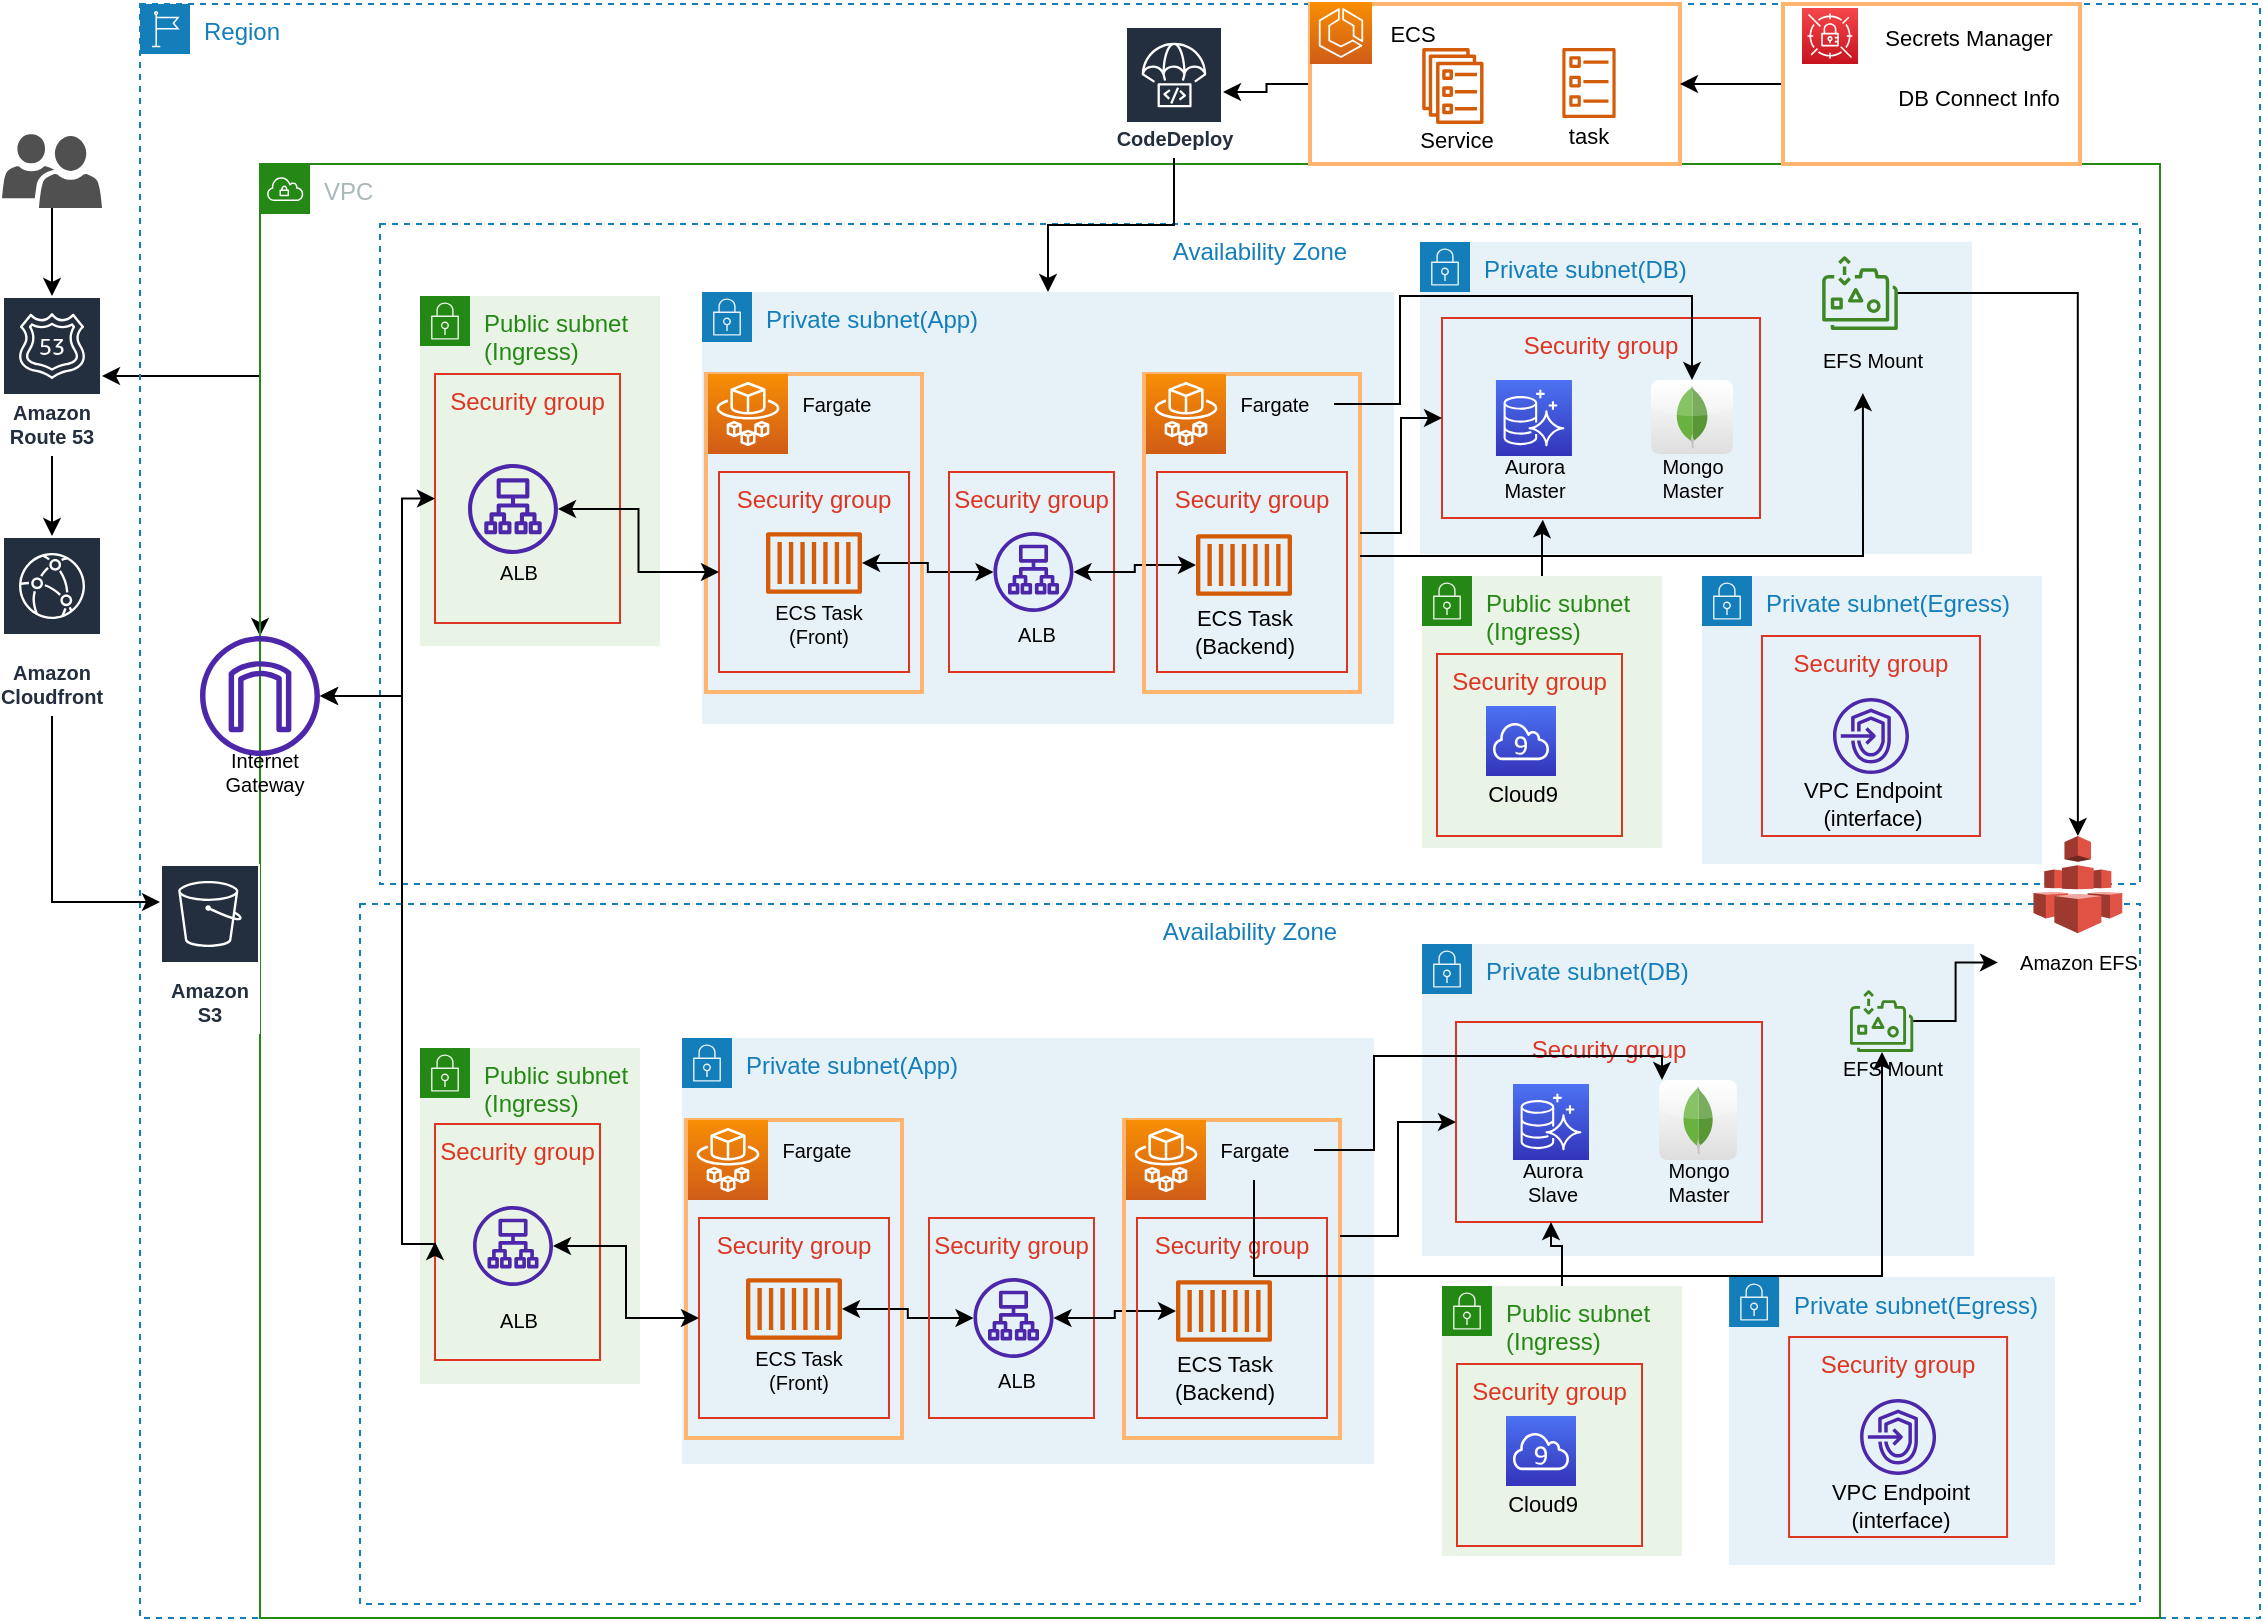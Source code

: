 <mxfile version="20.1.1" type="github">
  <diagram id="AZgkyws2W7R_N9yS9WG-" name="Common Architecture">
    <mxGraphModel dx="1584" dy="857" grid="1" gridSize="10" guides="1" tooltips="1" connect="1" arrows="1" fold="1" page="1" pageScale="1" pageWidth="1169" pageHeight="827" math="0" shadow="0">
      <root>
        <mxCell id="0" />
        <mxCell id="1" parent="0" />
        <mxCell id="N06IJC54E89xGtOMu8dl-19" style="edgeStyle=orthogonalEdgeStyle;rounded=0;orthogonalLoop=1;jettySize=auto;html=1;startArrow=none;startFill=0;endArrow=classic;endFill=1;" parent="1" source="N06IJC54E89xGtOMu8dl-1" target="N06IJC54E89xGtOMu8dl-18" edge="1">
          <mxGeometry relative="1" as="geometry" />
        </mxCell>
        <mxCell id="q9BfVzbcx8qF1BkCtmnu-74" style="edgeStyle=orthogonalEdgeStyle;rounded=0;orthogonalLoop=1;jettySize=auto;html=1;fontSize=11;startArrow=classic;startFill=1;" edge="1" parent="1" source="N06IJC54E89xGtOMu8dl-1" target="N06IJC54E89xGtOMu8dl-22">
          <mxGeometry relative="1" as="geometry" />
        </mxCell>
        <mxCell id="N06IJC54E89xGtOMu8dl-1" value="Amazon Route 53" style="sketch=0;outlineConnect=0;fontColor=#232F3E;gradientColor=none;strokeColor=#ffffff;fillColor=#232F3E;dashed=0;verticalLabelPosition=middle;verticalAlign=bottom;align=center;html=1;whiteSpace=wrap;fontSize=10;fontStyle=1;spacing=3;shape=mxgraph.aws4.productIcon;prIcon=mxgraph.aws4.route_53;" parent="1" vertex="1">
          <mxGeometry x="20" y="160" width="50" height="80" as="geometry" />
        </mxCell>
        <mxCell id="N06IJC54E89xGtOMu8dl-15" value="Region" style="points=[[0,0],[0.25,0],[0.5,0],[0.75,0],[1,0],[1,0.25],[1,0.5],[1,0.75],[1,1],[0.75,1],[0.5,1],[0.25,1],[0,1],[0,0.75],[0,0.5],[0,0.25]];outlineConnect=0;gradientColor=none;html=1;whiteSpace=wrap;fontSize=12;fontStyle=0;container=1;pointerEvents=0;collapsible=0;recursiveResize=0;shape=mxgraph.aws4.group;grIcon=mxgraph.aws4.group_region;strokeColor=#147EBA;fillColor=none;verticalAlign=top;align=left;spacingLeft=30;fontColor=#147EBA;dashed=1;" parent="1" vertex="1">
          <mxGeometry x="89" y="14" width="1060" height="807" as="geometry" />
        </mxCell>
        <mxCell id="N06IJC54E89xGtOMu8dl-4" value="VPC" style="points=[[0,0],[0.25,0],[0.5,0],[0.75,0],[1,0],[1,0.25],[1,0.5],[1,0.75],[1,1],[0.75,1],[0.5,1],[0.25,1],[0,1],[0,0.75],[0,0.5],[0,0.25]];outlineConnect=0;gradientColor=none;html=1;whiteSpace=wrap;fontSize=12;fontStyle=0;container=1;pointerEvents=0;collapsible=0;recursiveResize=0;shape=mxgraph.aws4.group;grIcon=mxgraph.aws4.group_vpc;strokeColor=#248814;fillColor=none;verticalAlign=top;align=left;spacingLeft=30;fontColor=#AAB7B8;dashed=0;" parent="N06IJC54E89xGtOMu8dl-15" vertex="1">
          <mxGeometry x="60" y="80" width="950" height="727" as="geometry" />
        </mxCell>
        <mxCell id="N06IJC54E89xGtOMu8dl-43" value="Availability Zone" style="fillColor=none;strokeColor=#147EBA;dashed=1;verticalAlign=top;fontStyle=0;fontColor=#147EBA;" parent="N06IJC54E89xGtOMu8dl-4" vertex="1">
          <mxGeometry x="50" y="370" width="890" height="350" as="geometry" />
        </mxCell>
        <mxCell id="N06IJC54E89xGtOMu8dl-42" value="Availability Zone" style="fillColor=none;strokeColor=#147EBA;dashed=1;verticalAlign=top;fontStyle=0;fontColor=#147EBA;" parent="N06IJC54E89xGtOMu8dl-4" vertex="1">
          <mxGeometry x="60" y="30" width="880" height="330" as="geometry" />
        </mxCell>
        <mxCell id="N06IJC54E89xGtOMu8dl-6" value="Public subnet (Ingress)" style="points=[[0,0],[0.25,0],[0.5,0],[0.75,0],[1,0],[1,0.25],[1,0.5],[1,0.75],[1,1],[0.75,1],[0.5,1],[0.25,1],[0,1],[0,0.75],[0,0.5],[0,0.25]];outlineConnect=0;gradientColor=none;html=1;whiteSpace=wrap;fontSize=12;fontStyle=0;container=1;pointerEvents=0;collapsible=0;recursiveResize=0;shape=mxgraph.aws4.group;grIcon=mxgraph.aws4.group_security_group;grStroke=0;strokeColor=#248814;fillColor=#E9F3E6;verticalAlign=top;align=left;spacingLeft=30;fontColor=#248814;dashed=0;flipH=0;flipV=0;" parent="N06IJC54E89xGtOMu8dl-4" vertex="1">
          <mxGeometry x="80" y="66" width="120" height="175" as="geometry" />
        </mxCell>
        <mxCell id="q9BfVzbcx8qF1BkCtmnu-34" value="Security group" style="fillColor=none;strokeColor=#DD3522;verticalAlign=top;fontStyle=0;fontColor=#DD3522;" vertex="1" parent="N06IJC54E89xGtOMu8dl-6">
          <mxGeometry x="7.5" y="39" width="92.5" height="124.5" as="geometry" />
        </mxCell>
        <mxCell id="q9BfVzbcx8qF1BkCtmnu-32" value="ALB" style="text;html=1;align=center;verticalAlign=middle;resizable=0;points=[];autosize=1;strokeColor=none;fillColor=none;fontSize=10;" vertex="1" parent="N06IJC54E89xGtOMu8dl-6">
          <mxGeometry x="29" y="123" width="40" height="30" as="geometry" />
        </mxCell>
        <mxCell id="N06IJC54E89xGtOMu8dl-7" value="Private subnet(DB)" style="points=[[0,0],[0.25,0],[0.5,0],[0.75,0],[1,0],[1,0.25],[1,0.5],[1,0.75],[1,1],[0.75,1],[0.5,1],[0.25,1],[0,1],[0,0.75],[0,0.5],[0,0.25]];outlineConnect=0;gradientColor=none;html=1;whiteSpace=wrap;fontSize=12;fontStyle=0;container=1;pointerEvents=0;collapsible=0;recursiveResize=0;shape=mxgraph.aws4.group;grIcon=mxgraph.aws4.group_security_group;grStroke=0;strokeColor=#147EBA;fillColor=#E6F2F8;verticalAlign=top;align=left;spacingLeft=30;fontColor=#147EBA;dashed=0;" parent="N06IJC54E89xGtOMu8dl-4" vertex="1">
          <mxGeometry x="580" y="39" width="276" height="156" as="geometry" />
        </mxCell>
        <mxCell id="q9BfVzbcx8qF1BkCtmnu-96" value="Security group" style="fillColor=none;strokeColor=#DD3522;verticalAlign=top;fontStyle=0;fontColor=#DD3522;" vertex="1" parent="N06IJC54E89xGtOMu8dl-7">
          <mxGeometry x="11" y="38" width="159" height="100" as="geometry" />
        </mxCell>
        <mxCell id="N06IJC54E89xGtOMu8dl-9" value="" style="sketch=0;points=[[0,0,0],[0.25,0,0],[0.5,0,0],[0.75,0,0],[1,0,0],[0,1,0],[0.25,1,0],[0.5,1,0],[0.75,1,0],[1,1,0],[0,0.25,0],[0,0.5,0],[0,0.75,0],[1,0.25,0],[1,0.5,0],[1,0.75,0]];outlineConnect=0;fontColor=#232F3E;gradientColor=#4D72F3;gradientDirection=north;fillColor=#3334B9;strokeColor=#ffffff;dashed=0;verticalLabelPosition=bottom;verticalAlign=top;align=center;html=1;fontSize=12;fontStyle=0;aspect=fixed;shape=mxgraph.aws4.resourceIcon;resIcon=mxgraph.aws4.aurora;" parent="N06IJC54E89xGtOMu8dl-7" vertex="1">
          <mxGeometry x="37.98" y="69" width="38" height="38" as="geometry" />
        </mxCell>
        <mxCell id="KhF0lmoxoPOz-8fGIzww-19" value="Aurora&lt;br&gt;Master" style="text;html=1;align=center;verticalAlign=middle;resizable=0;points=[];autosize=1;strokeColor=none;fillColor=none;fontSize=10;" parent="N06IJC54E89xGtOMu8dl-7" vertex="1">
          <mxGeometry x="31.98" y="98" width="50" height="40" as="geometry" />
        </mxCell>
        <mxCell id="N06IJC54E89xGtOMu8dl-10" value="" style="dashed=0;outlineConnect=0;html=1;align=center;labelPosition=center;verticalLabelPosition=bottom;verticalAlign=top;shape=mxgraph.webicons.mongodb;gradientColor=#DFDEDE" parent="N06IJC54E89xGtOMu8dl-7" vertex="1">
          <mxGeometry x="115.5" y="69" width="41" height="37" as="geometry" />
        </mxCell>
        <mxCell id="q9BfVzbcx8qF1BkCtmnu-106" value="Mongo&lt;br&gt;Master" style="text;html=1;align=center;verticalAlign=middle;resizable=0;points=[];autosize=1;strokeColor=none;fillColor=none;fontSize=10;" vertex="1" parent="N06IJC54E89xGtOMu8dl-7">
          <mxGeometry x="111" y="98" width="50" height="40" as="geometry" />
        </mxCell>
        <mxCell id="KhF0lmoxoPOz-8fGIzww-4" value="" style="sketch=0;outlineConnect=0;fontColor=#232F3E;gradientColor=none;fillColor=#3F8624;strokeColor=none;dashed=0;verticalLabelPosition=bottom;verticalAlign=top;align=center;html=1;fontSize=12;fontStyle=0;aspect=fixed;pointerEvents=1;shape=mxgraph.aws4.elastic_file_system_infrequent_access;" parent="N06IJC54E89xGtOMu8dl-7" vertex="1">
          <mxGeometry x="201" y="7" width="38" height="37.03" as="geometry" />
        </mxCell>
        <mxCell id="N06IJC54E89xGtOMu8dl-32" value="Private subnet(App)" style="points=[[0,0],[0.25,0],[0.5,0],[0.75,0],[1,0],[1,0.25],[1,0.5],[1,0.75],[1,1],[0.75,1],[0.5,1],[0.25,1],[0,1],[0,0.75],[0,0.5],[0,0.25]];outlineConnect=0;gradientColor=none;html=1;whiteSpace=wrap;fontSize=12;fontStyle=0;container=1;pointerEvents=0;collapsible=0;recursiveResize=0;shape=mxgraph.aws4.group;grIcon=mxgraph.aws4.group_security_group;grStroke=0;strokeColor=#147EBA;fillColor=#E6F2F8;verticalAlign=top;align=left;spacingLeft=30;fontColor=#147EBA;dashed=0;" parent="N06IJC54E89xGtOMu8dl-4" vertex="1">
          <mxGeometry x="221" y="64" width="346" height="216" as="geometry" />
        </mxCell>
        <mxCell id="q9BfVzbcx8qF1BkCtmnu-17" value="" style="rounded=0;whiteSpace=wrap;html=1;fillColor=none;strokeColor=#FFB570;strokeWidth=2;" vertex="1" parent="N06IJC54E89xGtOMu8dl-32">
          <mxGeometry x="2" y="41" width="108" height="159" as="geometry" />
        </mxCell>
        <mxCell id="q9BfVzbcx8qF1BkCtmnu-16" value="" style="sketch=0;points=[[0,0,0],[0.25,0,0],[0.5,0,0],[0.75,0,0],[1,0,0],[0,1,0],[0.25,1,0],[0.5,1,0],[0.75,1,0],[1,1,0],[0,0.25,0],[0,0.5,0],[0,0.75,0],[1,0.25,0],[1,0.5,0],[1,0.75,0]];outlineConnect=0;fontColor=#232F3E;gradientColor=#F78E04;gradientDirection=north;fillColor=#D05C17;strokeColor=#ffffff;dashed=0;verticalLabelPosition=bottom;verticalAlign=top;align=center;html=1;fontSize=12;fontStyle=0;aspect=fixed;shape=mxgraph.aws4.resourceIcon;resIcon=mxgraph.aws4.fargate;" vertex="1" parent="N06IJC54E89xGtOMu8dl-32">
          <mxGeometry x="3" y="41" width="40" height="40" as="geometry" />
        </mxCell>
        <mxCell id="q9BfVzbcx8qF1BkCtmnu-21" value="Fargate" style="text;html=1;align=center;verticalAlign=middle;resizable=0;points=[];autosize=1;strokeColor=none;fillColor=none;fontSize=10;" vertex="1" parent="N06IJC54E89xGtOMu8dl-32">
          <mxGeometry x="37" y="41" width="60" height="30" as="geometry" />
        </mxCell>
        <mxCell id="q9BfVzbcx8qF1BkCtmnu-42" style="edgeStyle=orthogonalEdgeStyle;rounded=0;orthogonalLoop=1;jettySize=auto;html=1;startArrow=classic;startFill=1;" edge="1" parent="N06IJC54E89xGtOMu8dl-32" source="q9BfVzbcx8qF1BkCtmnu-23" target="q9BfVzbcx8qF1BkCtmnu-39">
          <mxGeometry relative="1" as="geometry" />
        </mxCell>
        <mxCell id="q9BfVzbcx8qF1BkCtmnu-23" value="" style="sketch=0;outlineConnect=0;fontColor=#232F3E;gradientColor=none;fillColor=#D45B07;strokeColor=none;dashed=0;verticalLabelPosition=bottom;verticalAlign=top;align=center;html=1;fontSize=12;fontStyle=0;aspect=fixed;pointerEvents=1;shape=mxgraph.aws4.container_1;" vertex="1" parent="N06IJC54E89xGtOMu8dl-32">
          <mxGeometry x="32" y="120" width="48" height="31" as="geometry" />
        </mxCell>
        <mxCell id="q9BfVzbcx8qF1BkCtmnu-24" value="ECS Task&lt;br&gt;(Front)" style="text;html=1;align=center;verticalAlign=middle;resizable=0;points=[];autosize=1;strokeColor=none;fillColor=none;fontSize=10;" vertex="1" parent="N06IJC54E89xGtOMu8dl-32">
          <mxGeometry x="23" y="146" width="70" height="40" as="geometry" />
        </mxCell>
        <mxCell id="q9BfVzbcx8qF1BkCtmnu-38" value="Security group" style="fillColor=none;strokeColor=#DD3522;verticalAlign=top;fontStyle=0;fontColor=#DD3522;" vertex="1" parent="N06IJC54E89xGtOMu8dl-32">
          <mxGeometry x="123.5" y="90" width="82.5" height="100" as="geometry" />
        </mxCell>
        <mxCell id="q9BfVzbcx8qF1BkCtmnu-52" style="edgeStyle=orthogonalEdgeStyle;rounded=0;orthogonalLoop=1;jettySize=auto;html=1;fontSize=11;startArrow=classic;startFill=1;" edge="1" parent="N06IJC54E89xGtOMu8dl-32" source="q9BfVzbcx8qF1BkCtmnu-39" target="q9BfVzbcx8qF1BkCtmnu-50">
          <mxGeometry relative="1" as="geometry" />
        </mxCell>
        <mxCell id="q9BfVzbcx8qF1BkCtmnu-39" value="" style="sketch=0;outlineConnect=0;fontColor=#232F3E;gradientColor=none;fillColor=#4D27AA;strokeColor=none;dashed=0;verticalLabelPosition=bottom;verticalAlign=top;align=center;html=1;fontSize=12;fontStyle=0;aspect=fixed;pointerEvents=1;shape=mxgraph.aws4.application_load_balancer;" vertex="1" parent="N06IJC54E89xGtOMu8dl-32">
          <mxGeometry x="145.75" y="120" width="40" height="40" as="geometry" />
        </mxCell>
        <mxCell id="q9BfVzbcx8qF1BkCtmnu-40" value="ALB" style="text;html=1;align=center;verticalAlign=middle;resizable=0;points=[];autosize=1;strokeColor=none;fillColor=none;fontSize=10;" vertex="1" parent="N06IJC54E89xGtOMu8dl-32">
          <mxGeometry x="146.75" y="156" width="40" height="30" as="geometry" />
        </mxCell>
        <mxCell id="q9BfVzbcx8qF1BkCtmnu-43" value="" style="rounded=0;whiteSpace=wrap;html=1;fillColor=none;strokeColor=#FFB570;strokeWidth=2;" vertex="1" parent="N06IJC54E89xGtOMu8dl-32">
          <mxGeometry x="221" y="41" width="108" height="159" as="geometry" />
        </mxCell>
        <mxCell id="q9BfVzbcx8qF1BkCtmnu-44" value="" style="sketch=0;points=[[0,0,0],[0.25,0,0],[0.5,0,0],[0.75,0,0],[1,0,0],[0,1,0],[0.25,1,0],[0.5,1,0],[0.75,1,0],[1,1,0],[0,0.25,0],[0,0.5,0],[0,0.75,0],[1,0.25,0],[1,0.5,0],[1,0.75,0]];outlineConnect=0;fontColor=#232F3E;gradientColor=#F78E04;gradientDirection=north;fillColor=#D05C17;strokeColor=#ffffff;dashed=0;verticalLabelPosition=bottom;verticalAlign=top;align=center;html=1;fontSize=12;fontStyle=0;aspect=fixed;shape=mxgraph.aws4.resourceIcon;resIcon=mxgraph.aws4.fargate;" vertex="1" parent="N06IJC54E89xGtOMu8dl-32">
          <mxGeometry x="222" y="41" width="40" height="40" as="geometry" />
        </mxCell>
        <mxCell id="q9BfVzbcx8qF1BkCtmnu-45" value="Fargate" style="text;html=1;align=center;verticalAlign=middle;resizable=0;points=[];autosize=1;strokeColor=none;fillColor=none;fontSize=10;" vertex="1" parent="N06IJC54E89xGtOMu8dl-32">
          <mxGeometry x="256" y="41" width="60" height="30" as="geometry" />
        </mxCell>
        <mxCell id="q9BfVzbcx8qF1BkCtmnu-46" value="Security group" style="fillColor=none;strokeColor=#DD3522;verticalAlign=top;fontStyle=0;fontColor=#DD3522;" vertex="1" parent="N06IJC54E89xGtOMu8dl-32">
          <mxGeometry x="227.5" y="90" width="95" height="100" as="geometry" />
        </mxCell>
        <mxCell id="q9BfVzbcx8qF1BkCtmnu-50" value="" style="sketch=0;outlineConnect=0;fontColor=#232F3E;gradientColor=none;fillColor=#D45B07;strokeColor=none;dashed=0;verticalLabelPosition=bottom;verticalAlign=top;align=center;html=1;fontSize=12;fontStyle=0;aspect=fixed;pointerEvents=1;shape=mxgraph.aws4.container_1;" vertex="1" parent="N06IJC54E89xGtOMu8dl-32">
          <mxGeometry x="247" y="121" width="48" height="31" as="geometry" />
        </mxCell>
        <mxCell id="q9BfVzbcx8qF1BkCtmnu-51" value="ECS Task&lt;br style=&quot;font-size: 11px;&quot;&gt;(Backend)" style="text;html=1;align=center;verticalAlign=middle;resizable=0;points=[];autosize=1;strokeColor=none;fillColor=none;fontSize=11;" vertex="1" parent="N06IJC54E89xGtOMu8dl-32">
          <mxGeometry x="236" y="150" width="70" height="40" as="geometry" />
        </mxCell>
        <mxCell id="q9BfVzbcx8qF1BkCtmnu-28" value="Security group" style="fillColor=none;strokeColor=#DD3522;verticalAlign=top;fontStyle=0;fontColor=#DD3522;" vertex="1" parent="N06IJC54E89xGtOMu8dl-32">
          <mxGeometry x="8.5" y="90" width="95" height="100" as="geometry" />
        </mxCell>
        <mxCell id="N06IJC54E89xGtOMu8dl-44" value="Public subnet (Ingress)" style="points=[[0,0],[0.25,0],[0.5,0],[0.75,0],[1,0],[1,0.25],[1,0.5],[1,0.75],[1,1],[0.75,1],[0.5,1],[0.25,1],[0,1],[0,0.75],[0,0.5],[0,0.25]];outlineConnect=0;gradientColor=none;html=1;whiteSpace=wrap;fontSize=12;fontStyle=0;container=1;pointerEvents=0;collapsible=0;recursiveResize=0;shape=mxgraph.aws4.group;grIcon=mxgraph.aws4.group_security_group;grStroke=0;strokeColor=#248814;fillColor=#E9F3E6;verticalAlign=top;align=left;spacingLeft=30;fontColor=#248814;dashed=0;flipH=0;flipV=0;" parent="N06IJC54E89xGtOMu8dl-4" vertex="1">
          <mxGeometry x="80" y="442" width="110" height="168" as="geometry" />
        </mxCell>
        <mxCell id="q9BfVzbcx8qF1BkCtmnu-33" value="ALB" style="text;html=1;align=center;verticalAlign=middle;resizable=0;points=[];autosize=1;strokeColor=none;fillColor=none;fontSize=10;" vertex="1" parent="N06IJC54E89xGtOMu8dl-44">
          <mxGeometry x="28.75" y="121" width="40" height="30" as="geometry" />
        </mxCell>
        <mxCell id="q9BfVzbcx8qF1BkCtmnu-35" value="Security group" style="fillColor=none;strokeColor=#DD3522;verticalAlign=top;fontStyle=0;fontColor=#DD3522;" vertex="1" parent="N06IJC54E89xGtOMu8dl-44">
          <mxGeometry x="7.5" y="38" width="82.5" height="118" as="geometry" />
        </mxCell>
        <mxCell id="N06IJC54E89xGtOMu8dl-45" value="Private subnet(DB)" style="points=[[0,0],[0.25,0],[0.5,0],[0.75,0],[1,0],[1,0.25],[1,0.5],[1,0.75],[1,1],[0.75,1],[0.5,1],[0.25,1],[0,1],[0,0.75],[0,0.5],[0,0.25]];outlineConnect=0;gradientColor=none;html=1;whiteSpace=wrap;fontSize=12;fontStyle=0;container=1;pointerEvents=0;collapsible=0;recursiveResize=0;shape=mxgraph.aws4.group;grIcon=mxgraph.aws4.group_security_group;grStroke=0;strokeColor=#147EBA;fillColor=#E6F2F8;verticalAlign=top;align=left;spacingLeft=30;fontColor=#147EBA;dashed=0;" parent="N06IJC54E89xGtOMu8dl-4" vertex="1">
          <mxGeometry x="581" y="390" width="276" height="156" as="geometry" />
        </mxCell>
        <mxCell id="q9BfVzbcx8qF1BkCtmnu-97" value="Security group" style="fillColor=none;strokeColor=#DD3522;verticalAlign=top;fontStyle=0;fontColor=#DD3522;" vertex="1" parent="N06IJC54E89xGtOMu8dl-45">
          <mxGeometry x="17" y="39" width="153" height="100" as="geometry" />
        </mxCell>
        <mxCell id="N06IJC54E89xGtOMu8dl-46" value="" style="sketch=0;points=[[0,0,0],[0.25,0,0],[0.5,0,0],[0.75,0,0],[1,0,0],[0,1,0],[0.25,1,0],[0.5,1,0],[0.75,1,0],[1,1,0],[0,0.25,0],[0,0.5,0],[0,0.75,0],[1,0.25,0],[1,0.5,0],[1,0.75,0]];outlineConnect=0;fontColor=#232F3E;gradientColor=#4D72F3;gradientDirection=north;fillColor=#3334B9;strokeColor=#ffffff;dashed=0;verticalLabelPosition=bottom;verticalAlign=top;align=center;html=1;fontSize=12;fontStyle=0;aspect=fixed;shape=mxgraph.aws4.resourceIcon;resIcon=mxgraph.aws4.aurora;" parent="N06IJC54E89xGtOMu8dl-45" vertex="1">
          <mxGeometry x="45.5" y="70" width="38" height="38" as="geometry" />
        </mxCell>
        <mxCell id="KhF0lmoxoPOz-8fGIzww-18" value="Aurora&lt;br&gt;Slave" style="text;html=1;align=center;verticalAlign=middle;resizable=0;points=[];autosize=1;strokeColor=none;fillColor=none;fontSize=10;" parent="N06IJC54E89xGtOMu8dl-45" vertex="1">
          <mxGeometry x="39.5" y="99" width="50" height="40" as="geometry" />
        </mxCell>
        <mxCell id="q9BfVzbcx8qF1BkCtmnu-107" value="Mongo&lt;br&gt;Master" style="text;html=1;align=center;verticalAlign=middle;resizable=0;points=[];autosize=1;strokeColor=none;fillColor=none;fontSize=10;" vertex="1" parent="N06IJC54E89xGtOMu8dl-45">
          <mxGeometry x="113" y="99" width="50" height="40" as="geometry" />
        </mxCell>
        <mxCell id="N06IJC54E89xGtOMu8dl-47" value="" style="dashed=0;outlineConnect=0;html=1;align=center;labelPosition=center;verticalLabelPosition=bottom;verticalAlign=top;shape=mxgraph.webicons.mongodb;gradientColor=#DFDEDE" parent="N06IJC54E89xGtOMu8dl-45" vertex="1">
          <mxGeometry x="118.5" y="68" width="39" height="40" as="geometry" />
        </mxCell>
        <mxCell id="KhF0lmoxoPOz-8fGIzww-8" value="" style="sketch=0;outlineConnect=0;fontColor=#232F3E;gradientColor=none;fillColor=#3F8624;strokeColor=none;dashed=0;verticalLabelPosition=bottom;verticalAlign=top;align=center;html=1;fontSize=12;fontStyle=0;aspect=fixed;pointerEvents=1;shape=mxgraph.aws4.elastic_file_system_infrequent_access;" parent="N06IJC54E89xGtOMu8dl-45" vertex="1">
          <mxGeometry x="213.9" y="23" width="31.81" height="31" as="geometry" />
        </mxCell>
        <mxCell id="KhF0lmoxoPOz-8fGIzww-12" value="EFS Mount" style="text;html=1;align=center;verticalAlign=middle;resizable=0;points=[];autosize=1;strokeColor=none;fillColor=none;fontSize=10;" parent="N06IJC54E89xGtOMu8dl-4" vertex="1">
          <mxGeometry x="781" y="437" width="70" height="30" as="geometry" />
        </mxCell>
        <mxCell id="q9BfVzbcx8qF1BkCtmnu-73" style="edgeStyle=orthogonalEdgeStyle;rounded=0;orthogonalLoop=1;jettySize=auto;html=1;entryX=0;entryY=0.5;entryDx=0;entryDy=0;fontSize=11;startArrow=classic;startFill=1;" edge="1" parent="N06IJC54E89xGtOMu8dl-4" source="q9BfVzbcx8qF1BkCtmnu-30" target="q9BfVzbcx8qF1BkCtmnu-28">
          <mxGeometry relative="1" as="geometry" />
        </mxCell>
        <mxCell id="q9BfVzbcx8qF1BkCtmnu-30" value="" style="sketch=0;outlineConnect=0;fontColor=#232F3E;gradientColor=none;fillColor=#4D27AA;strokeColor=none;dashed=0;verticalLabelPosition=bottom;verticalAlign=top;align=center;html=1;fontSize=12;fontStyle=0;aspect=fixed;pointerEvents=1;shape=mxgraph.aws4.application_load_balancer;" vertex="1" parent="N06IJC54E89xGtOMu8dl-4">
          <mxGeometry x="104" y="150" width="45" height="45" as="geometry" />
        </mxCell>
        <mxCell id="q9BfVzbcx8qF1BkCtmnu-53" value="Private subnet(App)" style="points=[[0,0],[0.25,0],[0.5,0],[0.75,0],[1,0],[1,0.25],[1,0.5],[1,0.75],[1,1],[0.75,1],[0.5,1],[0.25,1],[0,1],[0,0.75],[0,0.5],[0,0.25]];outlineConnect=0;gradientColor=none;html=1;whiteSpace=wrap;fontSize=12;fontStyle=0;container=1;pointerEvents=0;collapsible=0;recursiveResize=0;shape=mxgraph.aws4.group;grIcon=mxgraph.aws4.group_security_group;grStroke=0;strokeColor=#147EBA;fillColor=#E6F2F8;verticalAlign=top;align=left;spacingLeft=30;fontColor=#147EBA;dashed=0;" vertex="1" parent="N06IJC54E89xGtOMu8dl-4">
          <mxGeometry x="211" y="437" width="346" height="213" as="geometry" />
        </mxCell>
        <mxCell id="q9BfVzbcx8qF1BkCtmnu-54" value="" style="rounded=0;whiteSpace=wrap;html=1;fillColor=none;strokeColor=#FFB570;strokeWidth=2;" vertex="1" parent="q9BfVzbcx8qF1BkCtmnu-53">
          <mxGeometry x="2" y="41" width="108" height="159" as="geometry" />
        </mxCell>
        <mxCell id="q9BfVzbcx8qF1BkCtmnu-55" value="" style="sketch=0;points=[[0,0,0],[0.25,0,0],[0.5,0,0],[0.75,0,0],[1,0,0],[0,1,0],[0.25,1,0],[0.5,1,0],[0.75,1,0],[1,1,0],[0,0.25,0],[0,0.5,0],[0,0.75,0],[1,0.25,0],[1,0.5,0],[1,0.75,0]];outlineConnect=0;fontColor=#232F3E;gradientColor=#F78E04;gradientDirection=north;fillColor=#D05C17;strokeColor=#ffffff;dashed=0;verticalLabelPosition=bottom;verticalAlign=top;align=center;html=1;fontSize=12;fontStyle=0;aspect=fixed;shape=mxgraph.aws4.resourceIcon;resIcon=mxgraph.aws4.fargate;" vertex="1" parent="q9BfVzbcx8qF1BkCtmnu-53">
          <mxGeometry x="3" y="41" width="40" height="40" as="geometry" />
        </mxCell>
        <mxCell id="q9BfVzbcx8qF1BkCtmnu-56" value="Fargate" style="text;html=1;align=center;verticalAlign=middle;resizable=0;points=[];autosize=1;strokeColor=none;fillColor=none;fontSize=10;" vertex="1" parent="q9BfVzbcx8qF1BkCtmnu-53">
          <mxGeometry x="37" y="41" width="60" height="30" as="geometry" />
        </mxCell>
        <mxCell id="q9BfVzbcx8qF1BkCtmnu-57" style="edgeStyle=orthogonalEdgeStyle;rounded=0;orthogonalLoop=1;jettySize=auto;html=1;startArrow=classic;startFill=1;" edge="1" parent="q9BfVzbcx8qF1BkCtmnu-53" source="q9BfVzbcx8qF1BkCtmnu-58" target="q9BfVzbcx8qF1BkCtmnu-62">
          <mxGeometry relative="1" as="geometry" />
        </mxCell>
        <mxCell id="q9BfVzbcx8qF1BkCtmnu-58" value="" style="sketch=0;outlineConnect=0;fontColor=#232F3E;gradientColor=none;fillColor=#D45B07;strokeColor=none;dashed=0;verticalLabelPosition=bottom;verticalAlign=top;align=center;html=1;fontSize=12;fontStyle=0;aspect=fixed;pointerEvents=1;shape=mxgraph.aws4.container_1;" vertex="1" parent="q9BfVzbcx8qF1BkCtmnu-53">
          <mxGeometry x="32" y="120" width="48" height="31" as="geometry" />
        </mxCell>
        <mxCell id="q9BfVzbcx8qF1BkCtmnu-59" value="ECS Task&lt;br&gt;(Front)" style="text;html=1;align=center;verticalAlign=middle;resizable=0;points=[];autosize=1;strokeColor=none;fillColor=none;fontSize=10;" vertex="1" parent="q9BfVzbcx8qF1BkCtmnu-53">
          <mxGeometry x="23" y="146" width="70" height="40" as="geometry" />
        </mxCell>
        <mxCell id="q9BfVzbcx8qF1BkCtmnu-60" value="Security group" style="fillColor=none;strokeColor=#DD3522;verticalAlign=top;fontStyle=0;fontColor=#DD3522;" vertex="1" parent="q9BfVzbcx8qF1BkCtmnu-53">
          <mxGeometry x="123.5" y="90" width="82.5" height="100" as="geometry" />
        </mxCell>
        <mxCell id="q9BfVzbcx8qF1BkCtmnu-61" style="edgeStyle=orthogonalEdgeStyle;rounded=0;orthogonalLoop=1;jettySize=auto;html=1;fontSize=11;startArrow=classic;startFill=1;" edge="1" parent="q9BfVzbcx8qF1BkCtmnu-53" source="q9BfVzbcx8qF1BkCtmnu-62" target="q9BfVzbcx8qF1BkCtmnu-68">
          <mxGeometry relative="1" as="geometry" />
        </mxCell>
        <mxCell id="q9BfVzbcx8qF1BkCtmnu-62" value="" style="sketch=0;outlineConnect=0;fontColor=#232F3E;gradientColor=none;fillColor=#4D27AA;strokeColor=none;dashed=0;verticalLabelPosition=bottom;verticalAlign=top;align=center;html=1;fontSize=12;fontStyle=0;aspect=fixed;pointerEvents=1;shape=mxgraph.aws4.application_load_balancer;" vertex="1" parent="q9BfVzbcx8qF1BkCtmnu-53">
          <mxGeometry x="145.75" y="120" width="40" height="40" as="geometry" />
        </mxCell>
        <mxCell id="q9BfVzbcx8qF1BkCtmnu-63" value="ALB" style="text;html=1;align=center;verticalAlign=middle;resizable=0;points=[];autosize=1;strokeColor=none;fillColor=none;fontSize=10;" vertex="1" parent="q9BfVzbcx8qF1BkCtmnu-53">
          <mxGeometry x="146.75" y="156" width="40" height="30" as="geometry" />
        </mxCell>
        <mxCell id="q9BfVzbcx8qF1BkCtmnu-64" value="" style="rounded=0;whiteSpace=wrap;html=1;fillColor=none;strokeColor=#FFB570;strokeWidth=2;" vertex="1" parent="q9BfVzbcx8qF1BkCtmnu-53">
          <mxGeometry x="221" y="41" width="108" height="159" as="geometry" />
        </mxCell>
        <mxCell id="q9BfVzbcx8qF1BkCtmnu-65" value="" style="sketch=0;points=[[0,0,0],[0.25,0,0],[0.5,0,0],[0.75,0,0],[1,0,0],[0,1,0],[0.25,1,0],[0.5,1,0],[0.75,1,0],[1,1,0],[0,0.25,0],[0,0.5,0],[0,0.75,0],[1,0.25,0],[1,0.5,0],[1,0.75,0]];outlineConnect=0;fontColor=#232F3E;gradientColor=#F78E04;gradientDirection=north;fillColor=#D05C17;strokeColor=#ffffff;dashed=0;verticalLabelPosition=bottom;verticalAlign=top;align=center;html=1;fontSize=12;fontStyle=0;aspect=fixed;shape=mxgraph.aws4.resourceIcon;resIcon=mxgraph.aws4.fargate;" vertex="1" parent="q9BfVzbcx8qF1BkCtmnu-53">
          <mxGeometry x="222" y="41" width="40" height="40" as="geometry" />
        </mxCell>
        <mxCell id="q9BfVzbcx8qF1BkCtmnu-66" value="Fargate" style="text;html=1;align=center;verticalAlign=middle;resizable=0;points=[];autosize=1;strokeColor=none;fillColor=none;fontSize=10;" vertex="1" parent="q9BfVzbcx8qF1BkCtmnu-53">
          <mxGeometry x="256" y="41" width="60" height="30" as="geometry" />
        </mxCell>
        <mxCell id="q9BfVzbcx8qF1BkCtmnu-67" value="Security group" style="fillColor=none;strokeColor=#DD3522;verticalAlign=top;fontStyle=0;fontColor=#DD3522;" vertex="1" parent="q9BfVzbcx8qF1BkCtmnu-53">
          <mxGeometry x="227.5" y="90" width="95" height="100" as="geometry" />
        </mxCell>
        <mxCell id="q9BfVzbcx8qF1BkCtmnu-68" value="" style="sketch=0;outlineConnect=0;fontColor=#232F3E;gradientColor=none;fillColor=#D45B07;strokeColor=none;dashed=0;verticalLabelPosition=bottom;verticalAlign=top;align=center;html=1;fontSize=12;fontStyle=0;aspect=fixed;pointerEvents=1;shape=mxgraph.aws4.container_1;" vertex="1" parent="q9BfVzbcx8qF1BkCtmnu-53">
          <mxGeometry x="247" y="121" width="48" height="31" as="geometry" />
        </mxCell>
        <mxCell id="q9BfVzbcx8qF1BkCtmnu-69" value="ECS Task&lt;br style=&quot;font-size: 11px;&quot;&gt;(Backend)" style="text;html=1;align=center;verticalAlign=middle;resizable=0;points=[];autosize=1;strokeColor=none;fillColor=none;fontSize=11;" vertex="1" parent="q9BfVzbcx8qF1BkCtmnu-53">
          <mxGeometry x="236" y="150" width="70" height="40" as="geometry" />
        </mxCell>
        <mxCell id="q9BfVzbcx8qF1BkCtmnu-70" value="Security group" style="fillColor=none;strokeColor=#DD3522;verticalAlign=top;fontStyle=0;fontColor=#DD3522;" vertex="1" parent="q9BfVzbcx8qF1BkCtmnu-53">
          <mxGeometry x="8.5" y="90" width="95" height="100" as="geometry" />
        </mxCell>
        <mxCell id="q9BfVzbcx8qF1BkCtmnu-72" style="edgeStyle=orthogonalEdgeStyle;rounded=0;orthogonalLoop=1;jettySize=auto;html=1;fontSize=11;startArrow=classic;startFill=1;" edge="1" parent="N06IJC54E89xGtOMu8dl-4" source="q9BfVzbcx8qF1BkCtmnu-31" target="q9BfVzbcx8qF1BkCtmnu-70">
          <mxGeometry relative="1" as="geometry" />
        </mxCell>
        <mxCell id="q9BfVzbcx8qF1BkCtmnu-101" style="edgeStyle=orthogonalEdgeStyle;rounded=0;orthogonalLoop=1;jettySize=auto;html=1;fontSize=11;startArrow=none;startFill=0;endArrow=classic;endFill=1;" edge="1" parent="N06IJC54E89xGtOMu8dl-4" source="q9BfVzbcx8qF1BkCtmnu-43" target="q9BfVzbcx8qF1BkCtmnu-96">
          <mxGeometry relative="1" as="geometry" />
        </mxCell>
        <mxCell id="q9BfVzbcx8qF1BkCtmnu-104" style="edgeStyle=orthogonalEdgeStyle;rounded=0;orthogonalLoop=1;jettySize=auto;html=1;fontSize=11;startArrow=none;startFill=0;endArrow=classic;endFill=1;" edge="1" parent="N06IJC54E89xGtOMu8dl-4" source="q9BfVzbcx8qF1BkCtmnu-66" target="N06IJC54E89xGtOMu8dl-47">
          <mxGeometry relative="1" as="geometry">
            <Array as="points">
              <mxPoint x="557" y="493" />
              <mxPoint x="557" y="446" />
              <mxPoint x="701" y="446" />
            </Array>
          </mxGeometry>
        </mxCell>
        <mxCell id="q9BfVzbcx8qF1BkCtmnu-105" style="edgeStyle=orthogonalEdgeStyle;rounded=0;orthogonalLoop=1;jettySize=auto;html=1;fontSize=11;startArrow=none;startFill=0;endArrow=classic;endFill=1;" edge="1" parent="N06IJC54E89xGtOMu8dl-4" source="q9BfVzbcx8qF1BkCtmnu-45" target="N06IJC54E89xGtOMu8dl-10">
          <mxGeometry relative="1" as="geometry">
            <Array as="points">
              <mxPoint x="570" y="120" />
              <mxPoint x="570" y="66" />
              <mxPoint x="716" y="66" />
            </Array>
          </mxGeometry>
        </mxCell>
        <mxCell id="q9BfVzbcx8qF1BkCtmnu-31" value="" style="sketch=0;outlineConnect=0;fontColor=#232F3E;gradientColor=none;fillColor=#4D27AA;strokeColor=none;dashed=0;verticalLabelPosition=bottom;verticalAlign=top;align=center;html=1;fontSize=12;fontStyle=0;aspect=fixed;pointerEvents=1;shape=mxgraph.aws4.application_load_balancer;" vertex="1" parent="N06IJC54E89xGtOMu8dl-4">
          <mxGeometry x="106.5" y="521" width="40" height="40" as="geometry" />
        </mxCell>
        <mxCell id="KhF0lmoxoPOz-8fGIzww-14" value="EFS Mount" style="text;html=1;align=center;verticalAlign=middle;resizable=0;points=[];autosize=1;strokeColor=none;fillColor=none;fontSize=10;" parent="N06IJC54E89xGtOMu8dl-4" vertex="1">
          <mxGeometry x="771" y="83.03" width="70" height="30" as="geometry" />
        </mxCell>
        <mxCell id="q9BfVzbcx8qF1BkCtmnu-113" style="edgeStyle=orthogonalEdgeStyle;rounded=0;orthogonalLoop=1;jettySize=auto;html=1;entryX=0.435;entryY=1.051;entryDx=0;entryDy=0;entryPerimeter=0;fontSize=11;startArrow=none;startFill=0;endArrow=classic;endFill=1;" edge="1" parent="N06IJC54E89xGtOMu8dl-4" source="q9BfVzbcx8qF1BkCtmnu-43" target="KhF0lmoxoPOz-8fGIzww-14">
          <mxGeometry relative="1" as="geometry">
            <Array as="points">
              <mxPoint x="802" y="196" />
            </Array>
          </mxGeometry>
        </mxCell>
        <mxCell id="q9BfVzbcx8qF1BkCtmnu-114" style="edgeStyle=orthogonalEdgeStyle;rounded=0;orthogonalLoop=1;jettySize=auto;html=1;entryX=0.5;entryY=0;entryDx=0;entryDy=0;entryPerimeter=0;fontSize=11;startArrow=none;startFill=0;endArrow=classic;endFill=1;" edge="1" parent="N06IJC54E89xGtOMu8dl-4" source="KhF0lmoxoPOz-8fGIzww-4" target="KhF0lmoxoPOz-8fGIzww-1">
          <mxGeometry relative="1" as="geometry" />
        </mxCell>
        <mxCell id="q9BfVzbcx8qF1BkCtmnu-115" style="edgeStyle=orthogonalEdgeStyle;rounded=0;orthogonalLoop=1;jettySize=auto;html=1;fontSize=11;startArrow=none;startFill=0;endArrow=classic;endFill=1;" edge="1" parent="N06IJC54E89xGtOMu8dl-4" source="KhF0lmoxoPOz-8fGIzww-8" target="KhF0lmoxoPOz-8fGIzww-10">
          <mxGeometry relative="1" as="geometry" />
        </mxCell>
        <mxCell id="q9BfVzbcx8qF1BkCtmnu-117" value="Private subnet(Egress)" style="points=[[0,0],[0.25,0],[0.5,0],[0.75,0],[1,0],[1,0.25],[1,0.5],[1,0.75],[1,1],[0.75,1],[0.5,1],[0.25,1],[0,1],[0,0.75],[0,0.5],[0,0.25]];outlineConnect=0;gradientColor=none;html=1;whiteSpace=wrap;fontSize=12;fontStyle=0;container=1;pointerEvents=0;collapsible=0;recursiveResize=0;shape=mxgraph.aws4.group;grIcon=mxgraph.aws4.group_security_group;grStroke=0;strokeColor=#147EBA;fillColor=#E6F2F8;verticalAlign=top;align=left;spacingLeft=30;fontColor=#147EBA;dashed=0;" vertex="1" parent="N06IJC54E89xGtOMu8dl-4">
          <mxGeometry x="721" y="206" width="170" height="144" as="geometry" />
        </mxCell>
        <mxCell id="q9BfVzbcx8qF1BkCtmnu-118" value="Security group" style="fillColor=none;strokeColor=#DD3522;verticalAlign=top;fontStyle=0;fontColor=#DD3522;" vertex="1" parent="q9BfVzbcx8qF1BkCtmnu-117">
          <mxGeometry x="29.99" y="30" width="109" height="100" as="geometry" />
        </mxCell>
        <mxCell id="q9BfVzbcx8qF1BkCtmnu-136" value="" style="sketch=0;outlineConnect=0;fontColor=#232F3E;gradientColor=none;fillColor=#4D27AA;strokeColor=none;dashed=0;verticalLabelPosition=bottom;verticalAlign=top;align=center;html=1;fontSize=12;fontStyle=0;aspect=fixed;pointerEvents=1;shape=mxgraph.aws4.endpoints;" vertex="1" parent="q9BfVzbcx8qF1BkCtmnu-117">
          <mxGeometry x="65.49" y="61" width="38" height="38" as="geometry" />
        </mxCell>
        <mxCell id="q9BfVzbcx8qF1BkCtmnu-137" value="VPC Endpoint&lt;br&gt;(interface)" style="text;html=1;align=center;verticalAlign=middle;resizable=0;points=[];autosize=1;strokeColor=none;fillColor=none;fontSize=11;" vertex="1" parent="q9BfVzbcx8qF1BkCtmnu-117">
          <mxGeometry x="40" y="94" width="90" height="40" as="geometry" />
        </mxCell>
        <mxCell id="q9BfVzbcx8qF1BkCtmnu-71" value="" style="group" vertex="1" connectable="0" parent="N06IJC54E89xGtOMu8dl-4">
          <mxGeometry x="869" y="336" width="71" height="74" as="geometry" />
        </mxCell>
        <mxCell id="KhF0lmoxoPOz-8fGIzww-1" value="" style="outlineConnect=0;dashed=0;verticalLabelPosition=bottom;verticalAlign=top;align=center;html=1;shape=mxgraph.aws3.efs;fillColor=#E05243;gradientColor=none;" parent="q9BfVzbcx8qF1BkCtmnu-71" vertex="1">
          <mxGeometry x="17.75" width="44.375" height="48.616" as="geometry" />
        </mxCell>
        <mxCell id="KhF0lmoxoPOz-8fGIzww-10" value="Amazon EFS" style="text;html=1;align=center;verticalAlign=middle;resizable=0;points=[];autosize=1;strokeColor=none;fillColor=none;fontSize=10;" parent="q9BfVzbcx8qF1BkCtmnu-71" vertex="1">
          <mxGeometry y="48.186" width="80" height="30" as="geometry" />
        </mxCell>
        <mxCell id="q9BfVzbcx8qF1BkCtmnu-148" style="edgeStyle=orthogonalEdgeStyle;rounded=0;orthogonalLoop=1;jettySize=auto;html=1;entryX=0.589;entryY=1.022;entryDx=0;entryDy=0;entryPerimeter=0;fontSize=11;startArrow=none;startFill=0;endArrow=classic;endFill=1;" edge="1" parent="N06IJC54E89xGtOMu8dl-4" source="q9BfVzbcx8qF1BkCtmnu-125" target="KhF0lmoxoPOz-8fGIzww-19">
          <mxGeometry relative="1" as="geometry" />
        </mxCell>
        <mxCell id="q9BfVzbcx8qF1BkCtmnu-125" value="Public subnet (Ingress)" style="points=[[0,0],[0.25,0],[0.5,0],[0.75,0],[1,0],[1,0.25],[1,0.5],[1,0.75],[1,1],[0.75,1],[0.5,1],[0.25,1],[0,1],[0,0.75],[0,0.5],[0,0.25]];outlineConnect=0;gradientColor=none;html=1;whiteSpace=wrap;fontSize=12;fontStyle=0;container=1;pointerEvents=0;collapsible=0;recursiveResize=0;shape=mxgraph.aws4.group;grIcon=mxgraph.aws4.group_security_group;grStroke=0;strokeColor=#248814;fillColor=#E9F3E6;verticalAlign=top;align=left;spacingLeft=30;fontColor=#248814;dashed=0;flipH=0;flipV=0;" vertex="1" parent="N06IJC54E89xGtOMu8dl-4">
          <mxGeometry x="581" y="206" width="120" height="136" as="geometry" />
        </mxCell>
        <mxCell id="q9BfVzbcx8qF1BkCtmnu-126" value="Security group" style="fillColor=none;strokeColor=#DD3522;verticalAlign=top;fontStyle=0;fontColor=#DD3522;" vertex="1" parent="q9BfVzbcx8qF1BkCtmnu-125">
          <mxGeometry x="7.5" y="39" width="92.5" height="91" as="geometry" />
        </mxCell>
        <mxCell id="q9BfVzbcx8qF1BkCtmnu-128" value="" style="sketch=0;points=[[0,0,0],[0.25,0,0],[0.5,0,0],[0.75,0,0],[1,0,0],[0,1,0],[0.25,1,0],[0.5,1,0],[0.75,1,0],[1,1,0],[0,0.25,0],[0,0.5,0],[0,0.75,0],[1,0.25,0],[1,0.5,0],[1,0.75,0]];outlineConnect=0;fontColor=#232F3E;gradientColor=#4D72F3;gradientDirection=north;fillColor=#3334B9;strokeColor=#ffffff;dashed=0;verticalLabelPosition=bottom;verticalAlign=top;align=center;html=1;fontSize=12;fontStyle=0;aspect=fixed;shape=mxgraph.aws4.resourceIcon;resIcon=mxgraph.aws4.cloud9;" vertex="1" parent="q9BfVzbcx8qF1BkCtmnu-125">
          <mxGeometry x="32" y="65" width="35" height="35" as="geometry" />
        </mxCell>
        <mxCell id="q9BfVzbcx8qF1BkCtmnu-129" value="Cloud9" style="text;html=1;align=center;verticalAlign=middle;resizable=0;points=[];autosize=1;strokeColor=none;fillColor=none;fontSize=11;" vertex="1" parent="q9BfVzbcx8qF1BkCtmnu-125">
          <mxGeometry x="19.5" y="94" width="60" height="30" as="geometry" />
        </mxCell>
        <mxCell id="q9BfVzbcx8qF1BkCtmnu-147" style="edgeStyle=orthogonalEdgeStyle;rounded=0;orthogonalLoop=1;jettySize=auto;html=1;fontSize=11;startArrow=none;startFill=0;endArrow=classic;endFill=1;" edge="1" parent="N06IJC54E89xGtOMu8dl-4" source="q9BfVzbcx8qF1BkCtmnu-130" target="KhF0lmoxoPOz-8fGIzww-18">
          <mxGeometry relative="1" as="geometry" />
        </mxCell>
        <mxCell id="q9BfVzbcx8qF1BkCtmnu-130" value="Public subnet (Ingress)" style="points=[[0,0],[0.25,0],[0.5,0],[0.75,0],[1,0],[1,0.25],[1,0.5],[1,0.75],[1,1],[0.75,1],[0.5,1],[0.25,1],[0,1],[0,0.75],[0,0.5],[0,0.25]];outlineConnect=0;gradientColor=none;html=1;whiteSpace=wrap;fontSize=12;fontStyle=0;container=1;pointerEvents=0;collapsible=0;recursiveResize=0;shape=mxgraph.aws4.group;grIcon=mxgraph.aws4.group_security_group;grStroke=0;strokeColor=#248814;fillColor=#E9F3E6;verticalAlign=top;align=left;spacingLeft=30;fontColor=#248814;dashed=0;flipH=0;flipV=0;" vertex="1" parent="N06IJC54E89xGtOMu8dl-4">
          <mxGeometry x="591" y="561" width="120" height="135" as="geometry" />
        </mxCell>
        <mxCell id="q9BfVzbcx8qF1BkCtmnu-131" value="Security group" style="fillColor=none;strokeColor=#DD3522;verticalAlign=top;fontStyle=0;fontColor=#DD3522;" vertex="1" parent="q9BfVzbcx8qF1BkCtmnu-130">
          <mxGeometry x="7.5" y="39" width="92.5" height="91" as="geometry" />
        </mxCell>
        <mxCell id="q9BfVzbcx8qF1BkCtmnu-132" value="" style="sketch=0;points=[[0,0,0],[0.25,0,0],[0.5,0,0],[0.75,0,0],[1,0,0],[0,1,0],[0.25,1,0],[0.5,1,0],[0.75,1,0],[1,1,0],[0,0.25,0],[0,0.5,0],[0,0.75,0],[1,0.25,0],[1,0.5,0],[1,0.75,0]];outlineConnect=0;fontColor=#232F3E;gradientColor=#4D72F3;gradientDirection=north;fillColor=#3334B9;strokeColor=#ffffff;dashed=0;verticalLabelPosition=bottom;verticalAlign=top;align=center;html=1;fontSize=12;fontStyle=0;aspect=fixed;shape=mxgraph.aws4.resourceIcon;resIcon=mxgraph.aws4.cloud9;" vertex="1" parent="q9BfVzbcx8qF1BkCtmnu-130">
          <mxGeometry x="32" y="65" width="35" height="35" as="geometry" />
        </mxCell>
        <mxCell id="q9BfVzbcx8qF1BkCtmnu-133" value="Cloud9" style="text;html=1;align=center;verticalAlign=middle;resizable=0;points=[];autosize=1;strokeColor=none;fillColor=none;fontSize=11;" vertex="1" parent="q9BfVzbcx8qF1BkCtmnu-130">
          <mxGeometry x="19.5" y="94" width="60" height="30" as="geometry" />
        </mxCell>
        <mxCell id="q9BfVzbcx8qF1BkCtmnu-138" value="Private subnet(Egress)" style="points=[[0,0],[0.25,0],[0.5,0],[0.75,0],[1,0],[1,0.25],[1,0.5],[1,0.75],[1,1],[0.75,1],[0.5,1],[0.25,1],[0,1],[0,0.75],[0,0.5],[0,0.25]];outlineConnect=0;gradientColor=none;html=1;whiteSpace=wrap;fontSize=12;fontStyle=0;container=1;pointerEvents=0;collapsible=0;recursiveResize=0;shape=mxgraph.aws4.group;grIcon=mxgraph.aws4.group_security_group;grStroke=0;strokeColor=#147EBA;fillColor=#E6F2F8;verticalAlign=top;align=left;spacingLeft=30;fontColor=#147EBA;dashed=0;" vertex="1" parent="N06IJC54E89xGtOMu8dl-4">
          <mxGeometry x="734.55" y="556.5" width="162.9" height="144" as="geometry" />
        </mxCell>
        <mxCell id="q9BfVzbcx8qF1BkCtmnu-139" value="Security group" style="fillColor=none;strokeColor=#DD3522;verticalAlign=top;fontStyle=0;fontColor=#DD3522;" vertex="1" parent="q9BfVzbcx8qF1BkCtmnu-138">
          <mxGeometry x="29.99" y="30" width="109" height="100" as="geometry" />
        </mxCell>
        <mxCell id="q9BfVzbcx8qF1BkCtmnu-140" value="" style="sketch=0;outlineConnect=0;fontColor=#232F3E;gradientColor=none;fillColor=#4D27AA;strokeColor=none;dashed=0;verticalLabelPosition=bottom;verticalAlign=top;align=center;html=1;fontSize=12;fontStyle=0;aspect=fixed;pointerEvents=1;shape=mxgraph.aws4.endpoints;" vertex="1" parent="q9BfVzbcx8qF1BkCtmnu-138">
          <mxGeometry x="65.49" y="61" width="38" height="38" as="geometry" />
        </mxCell>
        <mxCell id="q9BfVzbcx8qF1BkCtmnu-141" value="VPC Endpoint&lt;br&gt;(interface)" style="text;html=1;align=center;verticalAlign=middle;resizable=0;points=[];autosize=1;strokeColor=none;fillColor=none;fontSize=11;" vertex="1" parent="q9BfVzbcx8qF1BkCtmnu-138">
          <mxGeometry x="40" y="94" width="90" height="40" as="geometry" />
        </mxCell>
        <mxCell id="q9BfVzbcx8qF1BkCtmnu-145" style="edgeStyle=orthogonalEdgeStyle;rounded=0;orthogonalLoop=1;jettySize=auto;html=1;fontSize=11;startArrow=none;startFill=0;endArrow=classic;endFill=1;" edge="1" parent="N06IJC54E89xGtOMu8dl-4" source="q9BfVzbcx8qF1BkCtmnu-66" target="KhF0lmoxoPOz-8fGIzww-8">
          <mxGeometry relative="1" as="geometry">
            <Array as="points">
              <mxPoint x="497" y="556" />
              <mxPoint x="811" y="556" />
            </Array>
          </mxGeometry>
        </mxCell>
        <mxCell id="q9BfVzbcx8qF1BkCtmnu-146" style="edgeStyle=orthogonalEdgeStyle;rounded=0;orthogonalLoop=1;jettySize=auto;html=1;entryX=0;entryY=0.5;entryDx=0;entryDy=0;fontSize=11;startArrow=none;startFill=0;endArrow=classic;endFill=1;" edge="1" parent="N06IJC54E89xGtOMu8dl-4" source="q9BfVzbcx8qF1BkCtmnu-64" target="q9BfVzbcx8qF1BkCtmnu-97">
          <mxGeometry relative="1" as="geometry">
            <Array as="points">
              <mxPoint x="569" y="536" />
              <mxPoint x="569" y="479" />
            </Array>
          </mxGeometry>
        </mxCell>
        <mxCell id="N06IJC54E89xGtOMu8dl-20" value="Amazon S3" style="sketch=0;outlineConnect=0;fontColor=#232F3E;gradientColor=none;strokeColor=#ffffff;fillColor=#232F3E;dashed=0;verticalLabelPosition=middle;verticalAlign=bottom;align=center;html=1;whiteSpace=wrap;fontSize=10;fontStyle=1;spacing=3;shape=mxgraph.aws4.productIcon;prIcon=mxgraph.aws4.s3;" parent="N06IJC54E89xGtOMu8dl-15" vertex="1">
          <mxGeometry x="10" y="430" width="50" height="85" as="geometry" />
        </mxCell>
        <mxCell id="q9BfVzbcx8qF1BkCtmnu-36" style="edgeStyle=orthogonalEdgeStyle;rounded=0;orthogonalLoop=1;jettySize=auto;html=1;entryX=0;entryY=0.5;entryDx=0;entryDy=0;startArrow=classic;startFill=1;" edge="1" parent="N06IJC54E89xGtOMu8dl-15" source="N06IJC54E89xGtOMu8dl-22" target="q9BfVzbcx8qF1BkCtmnu-34">
          <mxGeometry relative="1" as="geometry">
            <Array as="points">
              <mxPoint x="131" y="346" />
              <mxPoint x="131" y="247" />
            </Array>
          </mxGeometry>
        </mxCell>
        <mxCell id="q9BfVzbcx8qF1BkCtmnu-37" style="edgeStyle=orthogonalEdgeStyle;rounded=0;orthogonalLoop=1;jettySize=auto;html=1;entryX=0;entryY=0.5;entryDx=0;entryDy=0;startArrow=classic;startFill=1;" edge="1" parent="N06IJC54E89xGtOMu8dl-15" source="N06IJC54E89xGtOMu8dl-22" target="q9BfVzbcx8qF1BkCtmnu-35">
          <mxGeometry relative="1" as="geometry">
            <Array as="points">
              <mxPoint x="131" y="346" />
              <mxPoint x="131" y="620" />
            </Array>
          </mxGeometry>
        </mxCell>
        <mxCell id="N06IJC54E89xGtOMu8dl-22" value="" style="sketch=0;outlineConnect=0;fontColor=#232F3E;gradientColor=none;fillColor=#4D27AA;strokeColor=none;dashed=0;verticalLabelPosition=bottom;verticalAlign=top;align=center;html=1;fontSize=12;fontStyle=0;aspect=fixed;pointerEvents=1;shape=mxgraph.aws4.internet_gateway;" parent="N06IJC54E89xGtOMu8dl-15" vertex="1">
          <mxGeometry x="30" y="316" width="60" height="60" as="geometry" />
        </mxCell>
        <mxCell id="N06IJC54E89xGtOMu8dl-57" value="Internet&lt;br&gt;Gateway" style="text;html=1;align=center;verticalAlign=middle;resizable=0;points=[];autosize=1;strokeColor=none;fillColor=none;fontSize=10;" parent="N06IJC54E89xGtOMu8dl-15" vertex="1">
          <mxGeometry x="32" y="364" width="60" height="40" as="geometry" />
        </mxCell>
        <mxCell id="q9BfVzbcx8qF1BkCtmnu-77" style="edgeStyle=orthogonalEdgeStyle;rounded=0;orthogonalLoop=1;jettySize=auto;html=1;fontSize=11;startArrow=none;startFill=0;" edge="1" parent="N06IJC54E89xGtOMu8dl-15" source="q9BfVzbcx8qF1BkCtmnu-76" target="N06IJC54E89xGtOMu8dl-32">
          <mxGeometry relative="1" as="geometry" />
        </mxCell>
        <mxCell id="q9BfVzbcx8qF1BkCtmnu-76" value="AWS CodeDeploy" style="sketch=0;outlineConnect=0;fontColor=#232F3E;gradientColor=none;strokeColor=#ffffff;fillColor=#232F3E;dashed=0;verticalLabelPosition=middle;verticalAlign=bottom;align=center;html=1;whiteSpace=wrap;fontSize=10;fontStyle=1;spacing=3;shape=mxgraph.aws4.productIcon;prIcon=mxgraph.aws4.codedeploy;" vertex="1" parent="N06IJC54E89xGtOMu8dl-15">
          <mxGeometry x="492.5" y="11" width="49" height="66" as="geometry" />
        </mxCell>
        <mxCell id="q9BfVzbcx8qF1BkCtmnu-95" style="edgeStyle=orthogonalEdgeStyle;rounded=0;orthogonalLoop=1;jettySize=auto;html=1;exitX=0;exitY=0.5;exitDx=0;exitDy=0;fontSize=11;startArrow=none;startFill=0;endArrow=classic;endFill=1;" edge="1" parent="N06IJC54E89xGtOMu8dl-15" source="q9BfVzbcx8qF1BkCtmnu-78" target="q9BfVzbcx8qF1BkCtmnu-76">
          <mxGeometry relative="1" as="geometry" />
        </mxCell>
        <mxCell id="q9BfVzbcx8qF1BkCtmnu-78" value="" style="rounded=0;whiteSpace=wrap;html=1;fillColor=none;strokeColor=#FFB570;strokeWidth=2;" vertex="1" parent="N06IJC54E89xGtOMu8dl-15">
          <mxGeometry x="585" width="185" height="80" as="geometry" />
        </mxCell>
        <mxCell id="q9BfVzbcx8qF1BkCtmnu-79" value="" style="sketch=0;points=[[0,0,0],[0.25,0,0],[0.5,0,0],[0.75,0,0],[1,0,0],[0,1,0],[0.25,1,0],[0.5,1,0],[0.75,1,0],[1,1,0],[0,0.25,0],[0,0.5,0],[0,0.75,0],[1,0.25,0],[1,0.5,0],[1,0.75,0]];outlineConnect=0;fontColor=#232F3E;gradientColor=#F78E04;gradientDirection=north;fillColor=#D05C17;strokeColor=#ffffff;dashed=0;verticalLabelPosition=bottom;verticalAlign=top;align=center;html=1;fontSize=12;fontStyle=0;aspect=fixed;shape=mxgraph.aws4.resourceIcon;resIcon=mxgraph.aws4.ecs;" vertex="1" parent="N06IJC54E89xGtOMu8dl-15">
          <mxGeometry x="585" y="-1" width="31" height="31" as="geometry" />
        </mxCell>
        <mxCell id="q9BfVzbcx8qF1BkCtmnu-80" value="ECS" style="text;html=1;align=center;verticalAlign=middle;resizable=0;points=[];autosize=1;strokeColor=none;fillColor=none;fontSize=11;" vertex="1" parent="N06IJC54E89xGtOMu8dl-15">
          <mxGeometry x="611" width="50" height="30" as="geometry" />
        </mxCell>
        <mxCell id="q9BfVzbcx8qF1BkCtmnu-81" value="" style="sketch=0;outlineConnect=0;fontColor=#232F3E;gradientColor=none;fillColor=#D45B07;strokeColor=none;dashed=0;verticalLabelPosition=bottom;verticalAlign=top;align=center;html=1;fontSize=12;fontStyle=0;aspect=fixed;pointerEvents=1;shape=mxgraph.aws4.ecs_service;" vertex="1" parent="N06IJC54E89xGtOMu8dl-15">
          <mxGeometry x="641" y="22" width="30.88" height="38" as="geometry" />
        </mxCell>
        <mxCell id="q9BfVzbcx8qF1BkCtmnu-82" value="" style="sketch=0;outlineConnect=0;fontColor=#232F3E;gradientColor=none;fillColor=#D45B07;strokeColor=none;dashed=0;verticalLabelPosition=bottom;verticalAlign=top;align=center;html=1;fontSize=12;fontStyle=0;aspect=fixed;pointerEvents=1;shape=mxgraph.aws4.ecs_task;" vertex="1" parent="N06IJC54E89xGtOMu8dl-15">
          <mxGeometry x="711" y="22" width="26.98" height="35" as="geometry" />
        </mxCell>
        <mxCell id="q9BfVzbcx8qF1BkCtmnu-83" value="Service" style="text;html=1;align=center;verticalAlign=middle;resizable=0;points=[];autosize=1;strokeColor=none;fillColor=none;fontSize=11;" vertex="1" parent="N06IJC54E89xGtOMu8dl-15">
          <mxGeometry x="628.44" y="53" width="60" height="30" as="geometry" />
        </mxCell>
        <mxCell id="q9BfVzbcx8qF1BkCtmnu-85" value="task" style="text;html=1;align=center;verticalAlign=middle;resizable=0;points=[];autosize=1;strokeColor=none;fillColor=none;fontSize=11;" vertex="1" parent="N06IJC54E89xGtOMu8dl-15">
          <mxGeometry x="704.49" y="51" width="40" height="30" as="geometry" />
        </mxCell>
        <mxCell id="q9BfVzbcx8qF1BkCtmnu-86" value="" style="sketch=0;points=[[0,0,0],[0.25,0,0],[0.5,0,0],[0.75,0,0],[1,0,0],[0,1,0],[0.25,1,0],[0.5,1,0],[0.75,1,0],[1,1,0],[0,0.25,0],[0,0.5,0],[0,0.75,0],[1,0.25,0],[1,0.5,0],[1,0.75,0]];outlineConnect=0;fontColor=#232F3E;gradientColor=#F54749;gradientDirection=north;fillColor=#C7131F;strokeColor=#ffffff;dashed=0;verticalLabelPosition=bottom;verticalAlign=top;align=center;html=1;fontSize=12;fontStyle=0;aspect=fixed;shape=mxgraph.aws4.resourceIcon;resIcon=mxgraph.aws4.secrets_manager;" vertex="1" parent="N06IJC54E89xGtOMu8dl-15">
          <mxGeometry x="831" y="2" width="28" height="28" as="geometry" />
        </mxCell>
        <mxCell id="q9BfVzbcx8qF1BkCtmnu-87" value="Secrets Manager" style="text;html=1;align=center;verticalAlign=middle;resizable=0;points=[];autosize=1;strokeColor=none;fillColor=none;fontSize=11;" vertex="1" parent="N06IJC54E89xGtOMu8dl-15">
          <mxGeometry x="859" y="2" width="110" height="30" as="geometry" />
        </mxCell>
        <mxCell id="q9BfVzbcx8qF1BkCtmnu-88" value="" style="shape=image;html=1;verticalAlign=top;verticalLabelPosition=bottom;labelBackgroundColor=#ffffff;imageAspect=0;aspect=fixed;image=https://cdn3.iconfinder.com/data/icons/strokeline/128/revisi_02-128.png;fontSize=11;strokeWidth=1;" vertex="1" parent="N06IJC54E89xGtOMu8dl-15">
          <mxGeometry x="841" y="34" width="28" height="28" as="geometry" />
        </mxCell>
        <mxCell id="q9BfVzbcx8qF1BkCtmnu-90" value="DB Connect Info" style="text;html=1;align=center;verticalAlign=middle;resizable=0;points=[];autosize=1;strokeColor=none;fillColor=none;fontSize=11;" vertex="1" parent="N06IJC54E89xGtOMu8dl-15">
          <mxGeometry x="869" y="32" width="100" height="30" as="geometry" />
        </mxCell>
        <mxCell id="q9BfVzbcx8qF1BkCtmnu-94" style="edgeStyle=orthogonalEdgeStyle;rounded=0;orthogonalLoop=1;jettySize=auto;html=1;entryX=1;entryY=0.5;entryDx=0;entryDy=0;fontSize=11;startArrow=none;startFill=0;endArrow=classic;endFill=1;" edge="1" parent="N06IJC54E89xGtOMu8dl-15" source="q9BfVzbcx8qF1BkCtmnu-91" target="q9BfVzbcx8qF1BkCtmnu-78">
          <mxGeometry relative="1" as="geometry" />
        </mxCell>
        <mxCell id="q9BfVzbcx8qF1BkCtmnu-91" value="" style="rounded=0;whiteSpace=wrap;html=1;fillColor=none;strokeColor=#FFB570;strokeWidth=2;" vertex="1" parent="N06IJC54E89xGtOMu8dl-15">
          <mxGeometry x="821.5" width="148.5" height="80" as="geometry" />
        </mxCell>
        <mxCell id="N06IJC54E89xGtOMu8dl-17" style="edgeStyle=orthogonalEdgeStyle;rounded=0;orthogonalLoop=1;jettySize=auto;html=1;startArrow=none;startFill=0;endArrow=classic;endFill=1;" parent="1" source="N06IJC54E89xGtOMu8dl-16" target="N06IJC54E89xGtOMu8dl-1" edge="1">
          <mxGeometry relative="1" as="geometry" />
        </mxCell>
        <mxCell id="N06IJC54E89xGtOMu8dl-16" value="" style="sketch=0;pointerEvents=1;shadow=0;dashed=0;html=1;strokeColor=none;labelPosition=center;verticalLabelPosition=bottom;verticalAlign=top;align=center;fillColor=#505050;shape=mxgraph.mscae.intune.user_group" parent="1" vertex="1">
          <mxGeometry x="20" y="79" width="50" height="37" as="geometry" />
        </mxCell>
        <mxCell id="N06IJC54E89xGtOMu8dl-21" style="edgeStyle=orthogonalEdgeStyle;rounded=0;orthogonalLoop=1;jettySize=auto;html=1;startArrow=none;startFill=0;endArrow=classic;endFill=1;" parent="1" source="N06IJC54E89xGtOMu8dl-18" target="N06IJC54E89xGtOMu8dl-20" edge="1">
          <mxGeometry relative="1" as="geometry">
            <Array as="points">
              <mxPoint x="45" y="463" />
            </Array>
          </mxGeometry>
        </mxCell>
        <mxCell id="N06IJC54E89xGtOMu8dl-18" value="Amazon Cloudfront" style="sketch=0;outlineConnect=0;fontColor=#232F3E;gradientColor=none;strokeColor=#ffffff;fillColor=#232F3E;dashed=0;verticalLabelPosition=middle;verticalAlign=bottom;align=center;html=1;whiteSpace=wrap;fontSize=10;fontStyle=1;spacing=3;shape=mxgraph.aws4.productIcon;prIcon=mxgraph.aws4.cloudfront;" parent="1" vertex="1">
          <mxGeometry x="20" y="280" width="50" height="90" as="geometry" />
        </mxCell>
      </root>
    </mxGraphModel>
  </diagram>
</mxfile>
